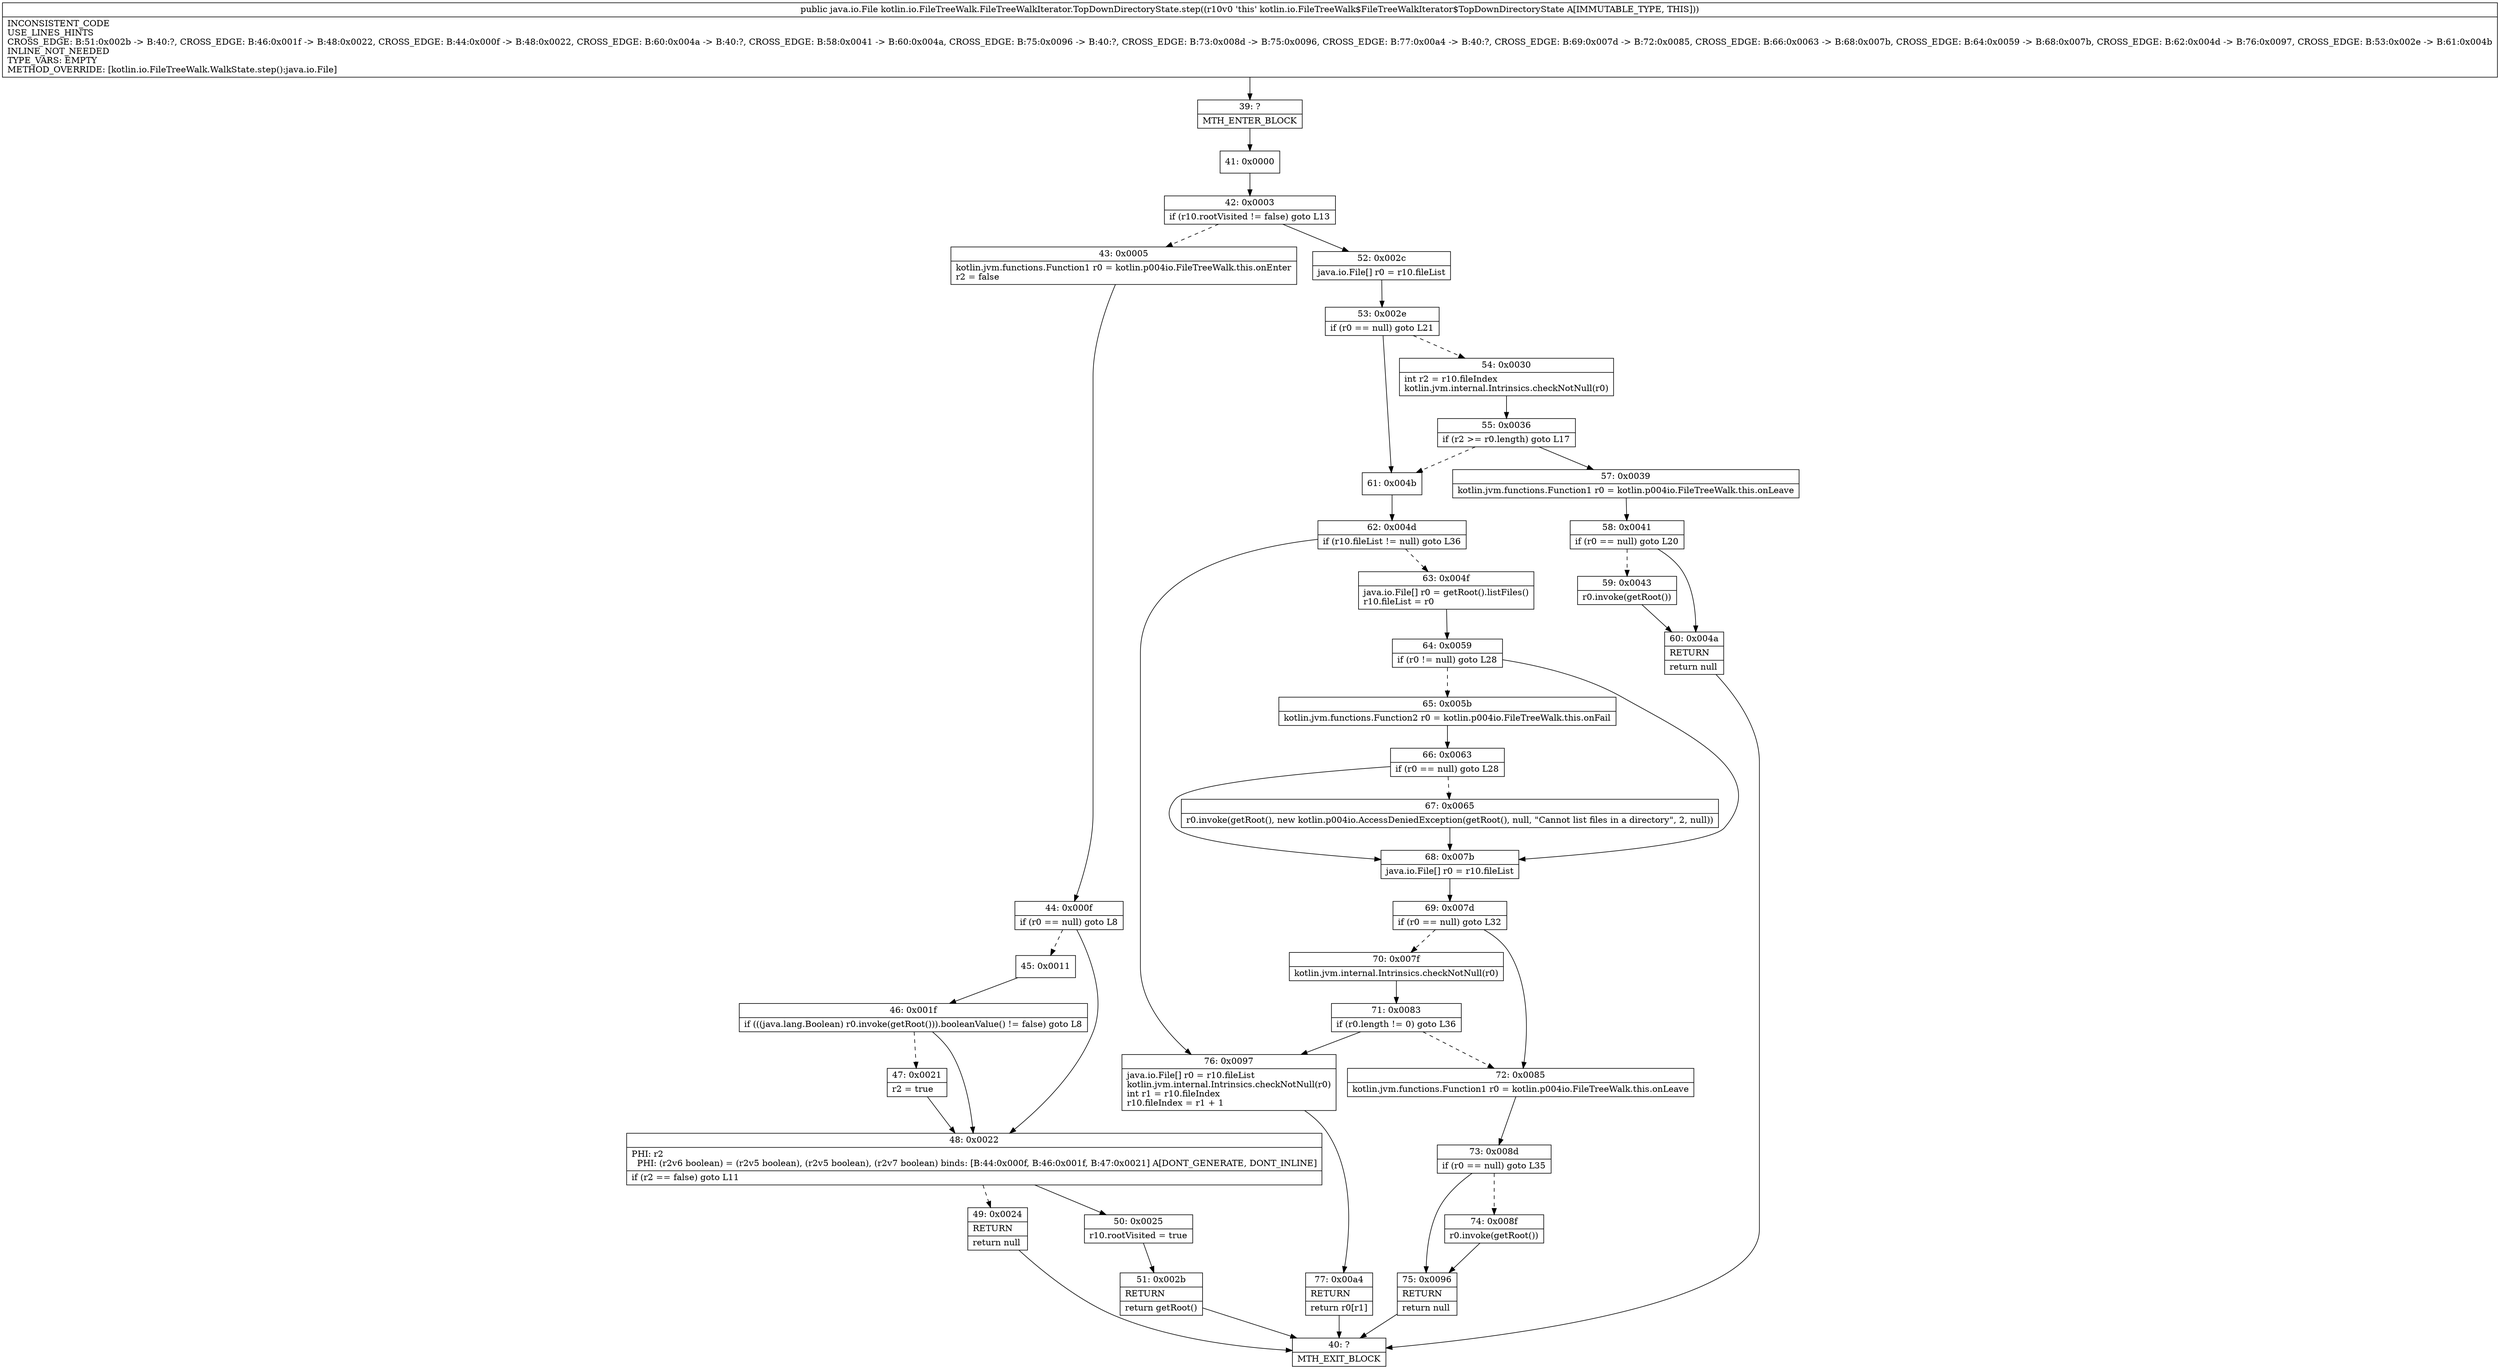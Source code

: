 digraph "CFG forkotlin.io.FileTreeWalk.FileTreeWalkIterator.TopDownDirectoryState.step()Ljava\/io\/File;" {
Node_39 [shape=record,label="{39\:\ ?|MTH_ENTER_BLOCK\l}"];
Node_41 [shape=record,label="{41\:\ 0x0000}"];
Node_42 [shape=record,label="{42\:\ 0x0003|if (r10.rootVisited != false) goto L13\l}"];
Node_43 [shape=record,label="{43\:\ 0x0005|kotlin.jvm.functions.Function1 r0 = kotlin.p004io.FileTreeWalk.this.onEnter\lr2 = false\l}"];
Node_44 [shape=record,label="{44\:\ 0x000f|if (r0 == null) goto L8\l}"];
Node_45 [shape=record,label="{45\:\ 0x0011}"];
Node_46 [shape=record,label="{46\:\ 0x001f|if (((java.lang.Boolean) r0.invoke(getRoot())).booleanValue() != false) goto L8\l}"];
Node_47 [shape=record,label="{47\:\ 0x0021|r2 = true\l}"];
Node_48 [shape=record,label="{48\:\ 0x0022|PHI: r2 \l  PHI: (r2v6 boolean) = (r2v5 boolean), (r2v5 boolean), (r2v7 boolean) binds: [B:44:0x000f, B:46:0x001f, B:47:0x0021] A[DONT_GENERATE, DONT_INLINE]\l|if (r2 == false) goto L11\l}"];
Node_49 [shape=record,label="{49\:\ 0x0024|RETURN\l|return null\l}"];
Node_40 [shape=record,label="{40\:\ ?|MTH_EXIT_BLOCK\l}"];
Node_50 [shape=record,label="{50\:\ 0x0025|r10.rootVisited = true\l}"];
Node_51 [shape=record,label="{51\:\ 0x002b|RETURN\l|return getRoot()\l}"];
Node_52 [shape=record,label="{52\:\ 0x002c|java.io.File[] r0 = r10.fileList\l}"];
Node_53 [shape=record,label="{53\:\ 0x002e|if (r0 == null) goto L21\l}"];
Node_54 [shape=record,label="{54\:\ 0x0030|int r2 = r10.fileIndex\lkotlin.jvm.internal.Intrinsics.checkNotNull(r0)\l}"];
Node_55 [shape=record,label="{55\:\ 0x0036|if (r2 \>= r0.length) goto L17\l}"];
Node_57 [shape=record,label="{57\:\ 0x0039|kotlin.jvm.functions.Function1 r0 = kotlin.p004io.FileTreeWalk.this.onLeave\l}"];
Node_58 [shape=record,label="{58\:\ 0x0041|if (r0 == null) goto L20\l}"];
Node_59 [shape=record,label="{59\:\ 0x0043|r0.invoke(getRoot())\l}"];
Node_60 [shape=record,label="{60\:\ 0x004a|RETURN\l|return null\l}"];
Node_61 [shape=record,label="{61\:\ 0x004b}"];
Node_62 [shape=record,label="{62\:\ 0x004d|if (r10.fileList != null) goto L36\l}"];
Node_63 [shape=record,label="{63\:\ 0x004f|java.io.File[] r0 = getRoot().listFiles()\lr10.fileList = r0\l}"];
Node_64 [shape=record,label="{64\:\ 0x0059|if (r0 != null) goto L28\l}"];
Node_65 [shape=record,label="{65\:\ 0x005b|kotlin.jvm.functions.Function2 r0 = kotlin.p004io.FileTreeWalk.this.onFail\l}"];
Node_66 [shape=record,label="{66\:\ 0x0063|if (r0 == null) goto L28\l}"];
Node_67 [shape=record,label="{67\:\ 0x0065|r0.invoke(getRoot(), new kotlin.p004io.AccessDeniedException(getRoot(), null, \"Cannot list files in a directory\", 2, null))\l}"];
Node_68 [shape=record,label="{68\:\ 0x007b|java.io.File[] r0 = r10.fileList\l}"];
Node_69 [shape=record,label="{69\:\ 0x007d|if (r0 == null) goto L32\l}"];
Node_70 [shape=record,label="{70\:\ 0x007f|kotlin.jvm.internal.Intrinsics.checkNotNull(r0)\l}"];
Node_71 [shape=record,label="{71\:\ 0x0083|if (r0.length != 0) goto L36\l}"];
Node_72 [shape=record,label="{72\:\ 0x0085|kotlin.jvm.functions.Function1 r0 = kotlin.p004io.FileTreeWalk.this.onLeave\l}"];
Node_73 [shape=record,label="{73\:\ 0x008d|if (r0 == null) goto L35\l}"];
Node_74 [shape=record,label="{74\:\ 0x008f|r0.invoke(getRoot())\l}"];
Node_75 [shape=record,label="{75\:\ 0x0096|RETURN\l|return null\l}"];
Node_76 [shape=record,label="{76\:\ 0x0097|java.io.File[] r0 = r10.fileList\lkotlin.jvm.internal.Intrinsics.checkNotNull(r0)\lint r1 = r10.fileIndex\lr10.fileIndex = r1 + 1\l}"];
Node_77 [shape=record,label="{77\:\ 0x00a4|RETURN\l|return r0[r1]\l}"];
MethodNode[shape=record,label="{public java.io.File kotlin.io.FileTreeWalk.FileTreeWalkIterator.TopDownDirectoryState.step((r10v0 'this' kotlin.io.FileTreeWalk$FileTreeWalkIterator$TopDownDirectoryState A[IMMUTABLE_TYPE, THIS]))  | INCONSISTENT_CODE\lUSE_LINES_HINTS\lCROSS_EDGE: B:51:0x002b \-\> B:40:?, CROSS_EDGE: B:46:0x001f \-\> B:48:0x0022, CROSS_EDGE: B:44:0x000f \-\> B:48:0x0022, CROSS_EDGE: B:60:0x004a \-\> B:40:?, CROSS_EDGE: B:58:0x0041 \-\> B:60:0x004a, CROSS_EDGE: B:75:0x0096 \-\> B:40:?, CROSS_EDGE: B:73:0x008d \-\> B:75:0x0096, CROSS_EDGE: B:77:0x00a4 \-\> B:40:?, CROSS_EDGE: B:69:0x007d \-\> B:72:0x0085, CROSS_EDGE: B:66:0x0063 \-\> B:68:0x007b, CROSS_EDGE: B:64:0x0059 \-\> B:68:0x007b, CROSS_EDGE: B:62:0x004d \-\> B:76:0x0097, CROSS_EDGE: B:53:0x002e \-\> B:61:0x004b\lINLINE_NOT_NEEDED\lTYPE_VARS: EMPTY\lMETHOD_OVERRIDE: [kotlin.io.FileTreeWalk.WalkState.step():java.io.File]\l}"];
MethodNode -> Node_39;Node_39 -> Node_41;
Node_41 -> Node_42;
Node_42 -> Node_43[style=dashed];
Node_42 -> Node_52;
Node_43 -> Node_44;
Node_44 -> Node_45[style=dashed];
Node_44 -> Node_48;
Node_45 -> Node_46;
Node_46 -> Node_47[style=dashed];
Node_46 -> Node_48;
Node_47 -> Node_48;
Node_48 -> Node_49[style=dashed];
Node_48 -> Node_50;
Node_49 -> Node_40;
Node_50 -> Node_51;
Node_51 -> Node_40;
Node_52 -> Node_53;
Node_53 -> Node_54[style=dashed];
Node_53 -> Node_61;
Node_54 -> Node_55;
Node_55 -> Node_57;
Node_55 -> Node_61[style=dashed];
Node_57 -> Node_58;
Node_58 -> Node_59[style=dashed];
Node_58 -> Node_60;
Node_59 -> Node_60;
Node_60 -> Node_40;
Node_61 -> Node_62;
Node_62 -> Node_63[style=dashed];
Node_62 -> Node_76;
Node_63 -> Node_64;
Node_64 -> Node_65[style=dashed];
Node_64 -> Node_68;
Node_65 -> Node_66;
Node_66 -> Node_67[style=dashed];
Node_66 -> Node_68;
Node_67 -> Node_68;
Node_68 -> Node_69;
Node_69 -> Node_70[style=dashed];
Node_69 -> Node_72;
Node_70 -> Node_71;
Node_71 -> Node_72[style=dashed];
Node_71 -> Node_76;
Node_72 -> Node_73;
Node_73 -> Node_74[style=dashed];
Node_73 -> Node_75;
Node_74 -> Node_75;
Node_75 -> Node_40;
Node_76 -> Node_77;
Node_77 -> Node_40;
}

